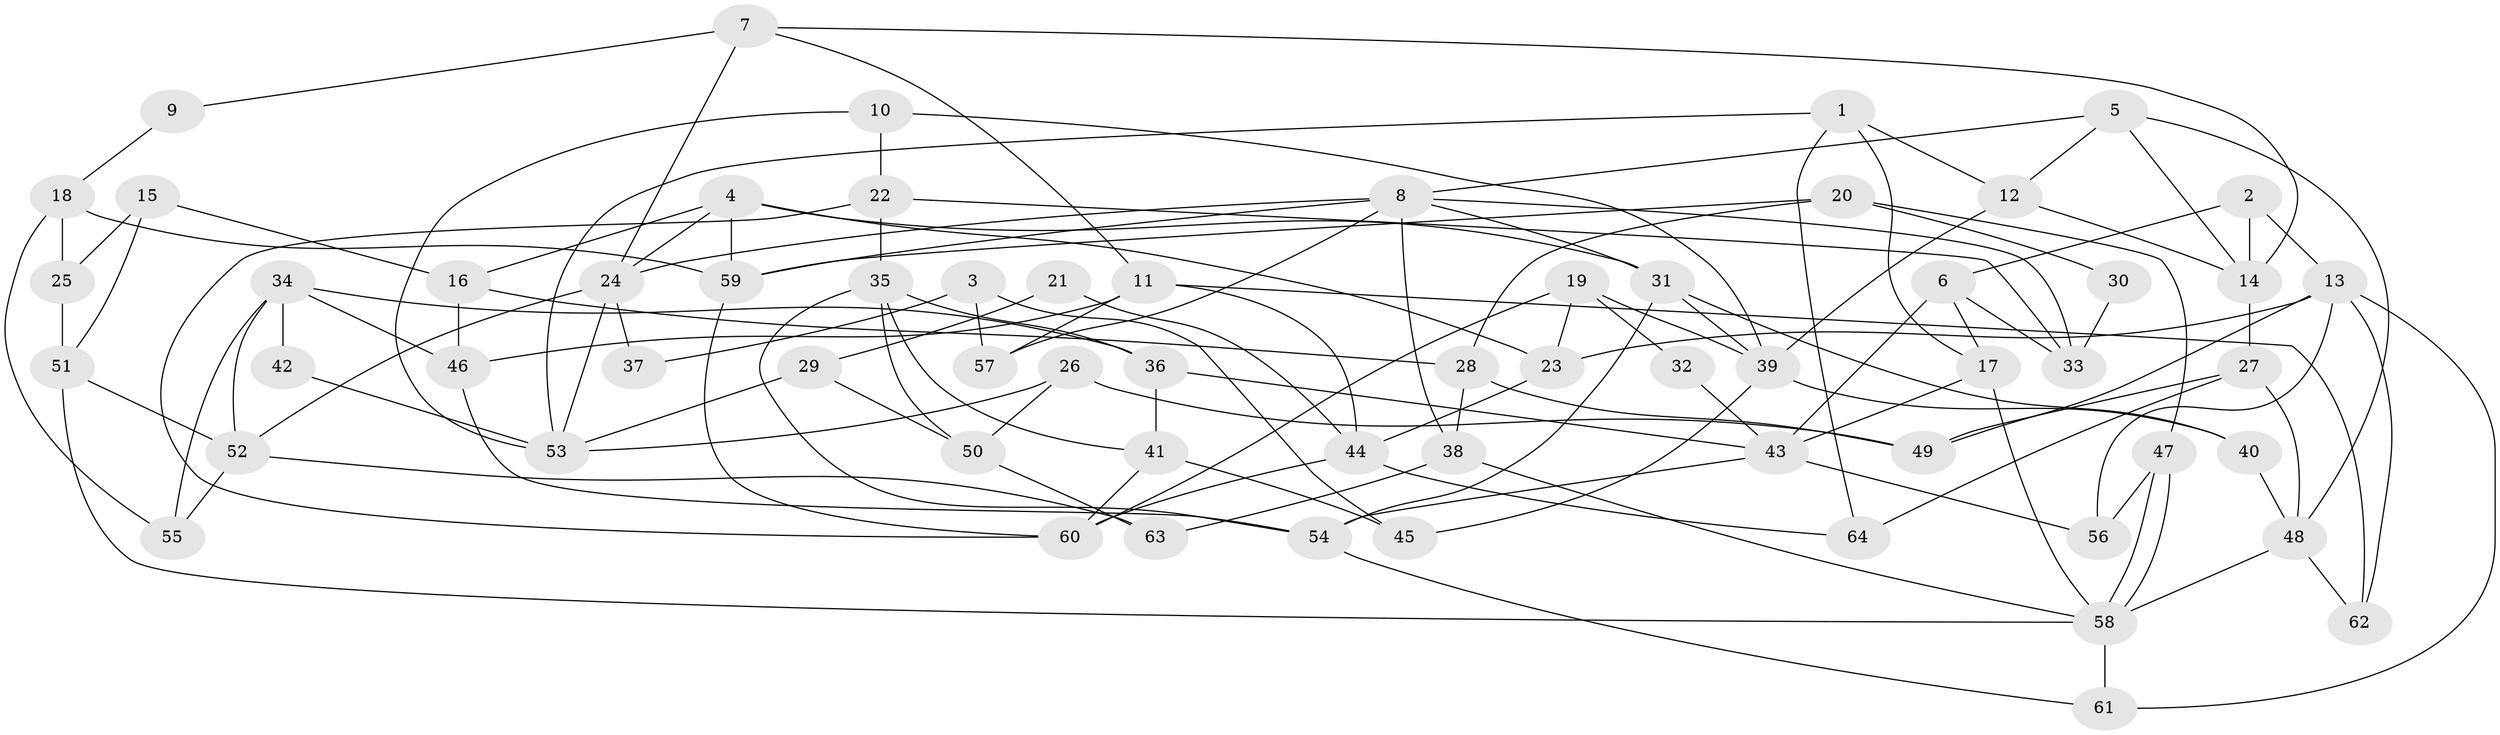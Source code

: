 // Generated by graph-tools (version 1.1) at 2025/50/03/09/25 03:50:05]
// undirected, 64 vertices, 128 edges
graph export_dot {
graph [start="1"]
  node [color=gray90,style=filled];
  1;
  2;
  3;
  4;
  5;
  6;
  7;
  8;
  9;
  10;
  11;
  12;
  13;
  14;
  15;
  16;
  17;
  18;
  19;
  20;
  21;
  22;
  23;
  24;
  25;
  26;
  27;
  28;
  29;
  30;
  31;
  32;
  33;
  34;
  35;
  36;
  37;
  38;
  39;
  40;
  41;
  42;
  43;
  44;
  45;
  46;
  47;
  48;
  49;
  50;
  51;
  52;
  53;
  54;
  55;
  56;
  57;
  58;
  59;
  60;
  61;
  62;
  63;
  64;
  1 -- 12;
  1 -- 64;
  1 -- 17;
  1 -- 53;
  2 -- 6;
  2 -- 14;
  2 -- 13;
  3 -- 57;
  3 -- 45;
  3 -- 37;
  4 -- 24;
  4 -- 59;
  4 -- 16;
  4 -- 23;
  4 -- 31;
  5 -- 8;
  5 -- 48;
  5 -- 12;
  5 -- 14;
  6 -- 43;
  6 -- 17;
  6 -- 33;
  7 -- 14;
  7 -- 11;
  7 -- 9;
  7 -- 24;
  8 -- 33;
  8 -- 38;
  8 -- 24;
  8 -- 31;
  8 -- 57;
  8 -- 59;
  9 -- 18;
  10 -- 39;
  10 -- 53;
  10 -- 22;
  11 -- 62;
  11 -- 44;
  11 -- 46;
  11 -- 57;
  12 -- 14;
  12 -- 39;
  13 -- 61;
  13 -- 23;
  13 -- 49;
  13 -- 56;
  13 -- 62;
  14 -- 27;
  15 -- 16;
  15 -- 51;
  15 -- 25;
  16 -- 28;
  16 -- 46;
  17 -- 43;
  17 -- 58;
  18 -- 59;
  18 -- 25;
  18 -- 55;
  19 -- 23;
  19 -- 39;
  19 -- 32;
  19 -- 60;
  20 -- 59;
  20 -- 47;
  20 -- 28;
  20 -- 30;
  21 -- 29;
  21 -- 44;
  22 -- 35;
  22 -- 33;
  22 -- 60;
  23 -- 44;
  24 -- 37;
  24 -- 52;
  24 -- 53;
  25 -- 51;
  26 -- 53;
  26 -- 49;
  26 -- 50;
  27 -- 49;
  27 -- 48;
  27 -- 64;
  28 -- 38;
  28 -- 49;
  29 -- 53;
  29 -- 50;
  30 -- 33;
  31 -- 39;
  31 -- 40;
  31 -- 54;
  32 -- 43;
  34 -- 55;
  34 -- 46;
  34 -- 36;
  34 -- 42;
  34 -- 52;
  35 -- 54;
  35 -- 36;
  35 -- 41;
  35 -- 50;
  36 -- 41;
  36 -- 43;
  38 -- 63;
  38 -- 58;
  39 -- 40;
  39 -- 45;
  40 -- 48;
  41 -- 60;
  41 -- 45;
  42 -- 53;
  43 -- 54;
  43 -- 56;
  44 -- 60;
  44 -- 64;
  46 -- 54;
  47 -- 56;
  47 -- 58;
  47 -- 58;
  48 -- 58;
  48 -- 62;
  50 -- 63;
  51 -- 52;
  51 -- 58;
  52 -- 55;
  52 -- 63;
  54 -- 61;
  58 -- 61;
  59 -- 60;
}
